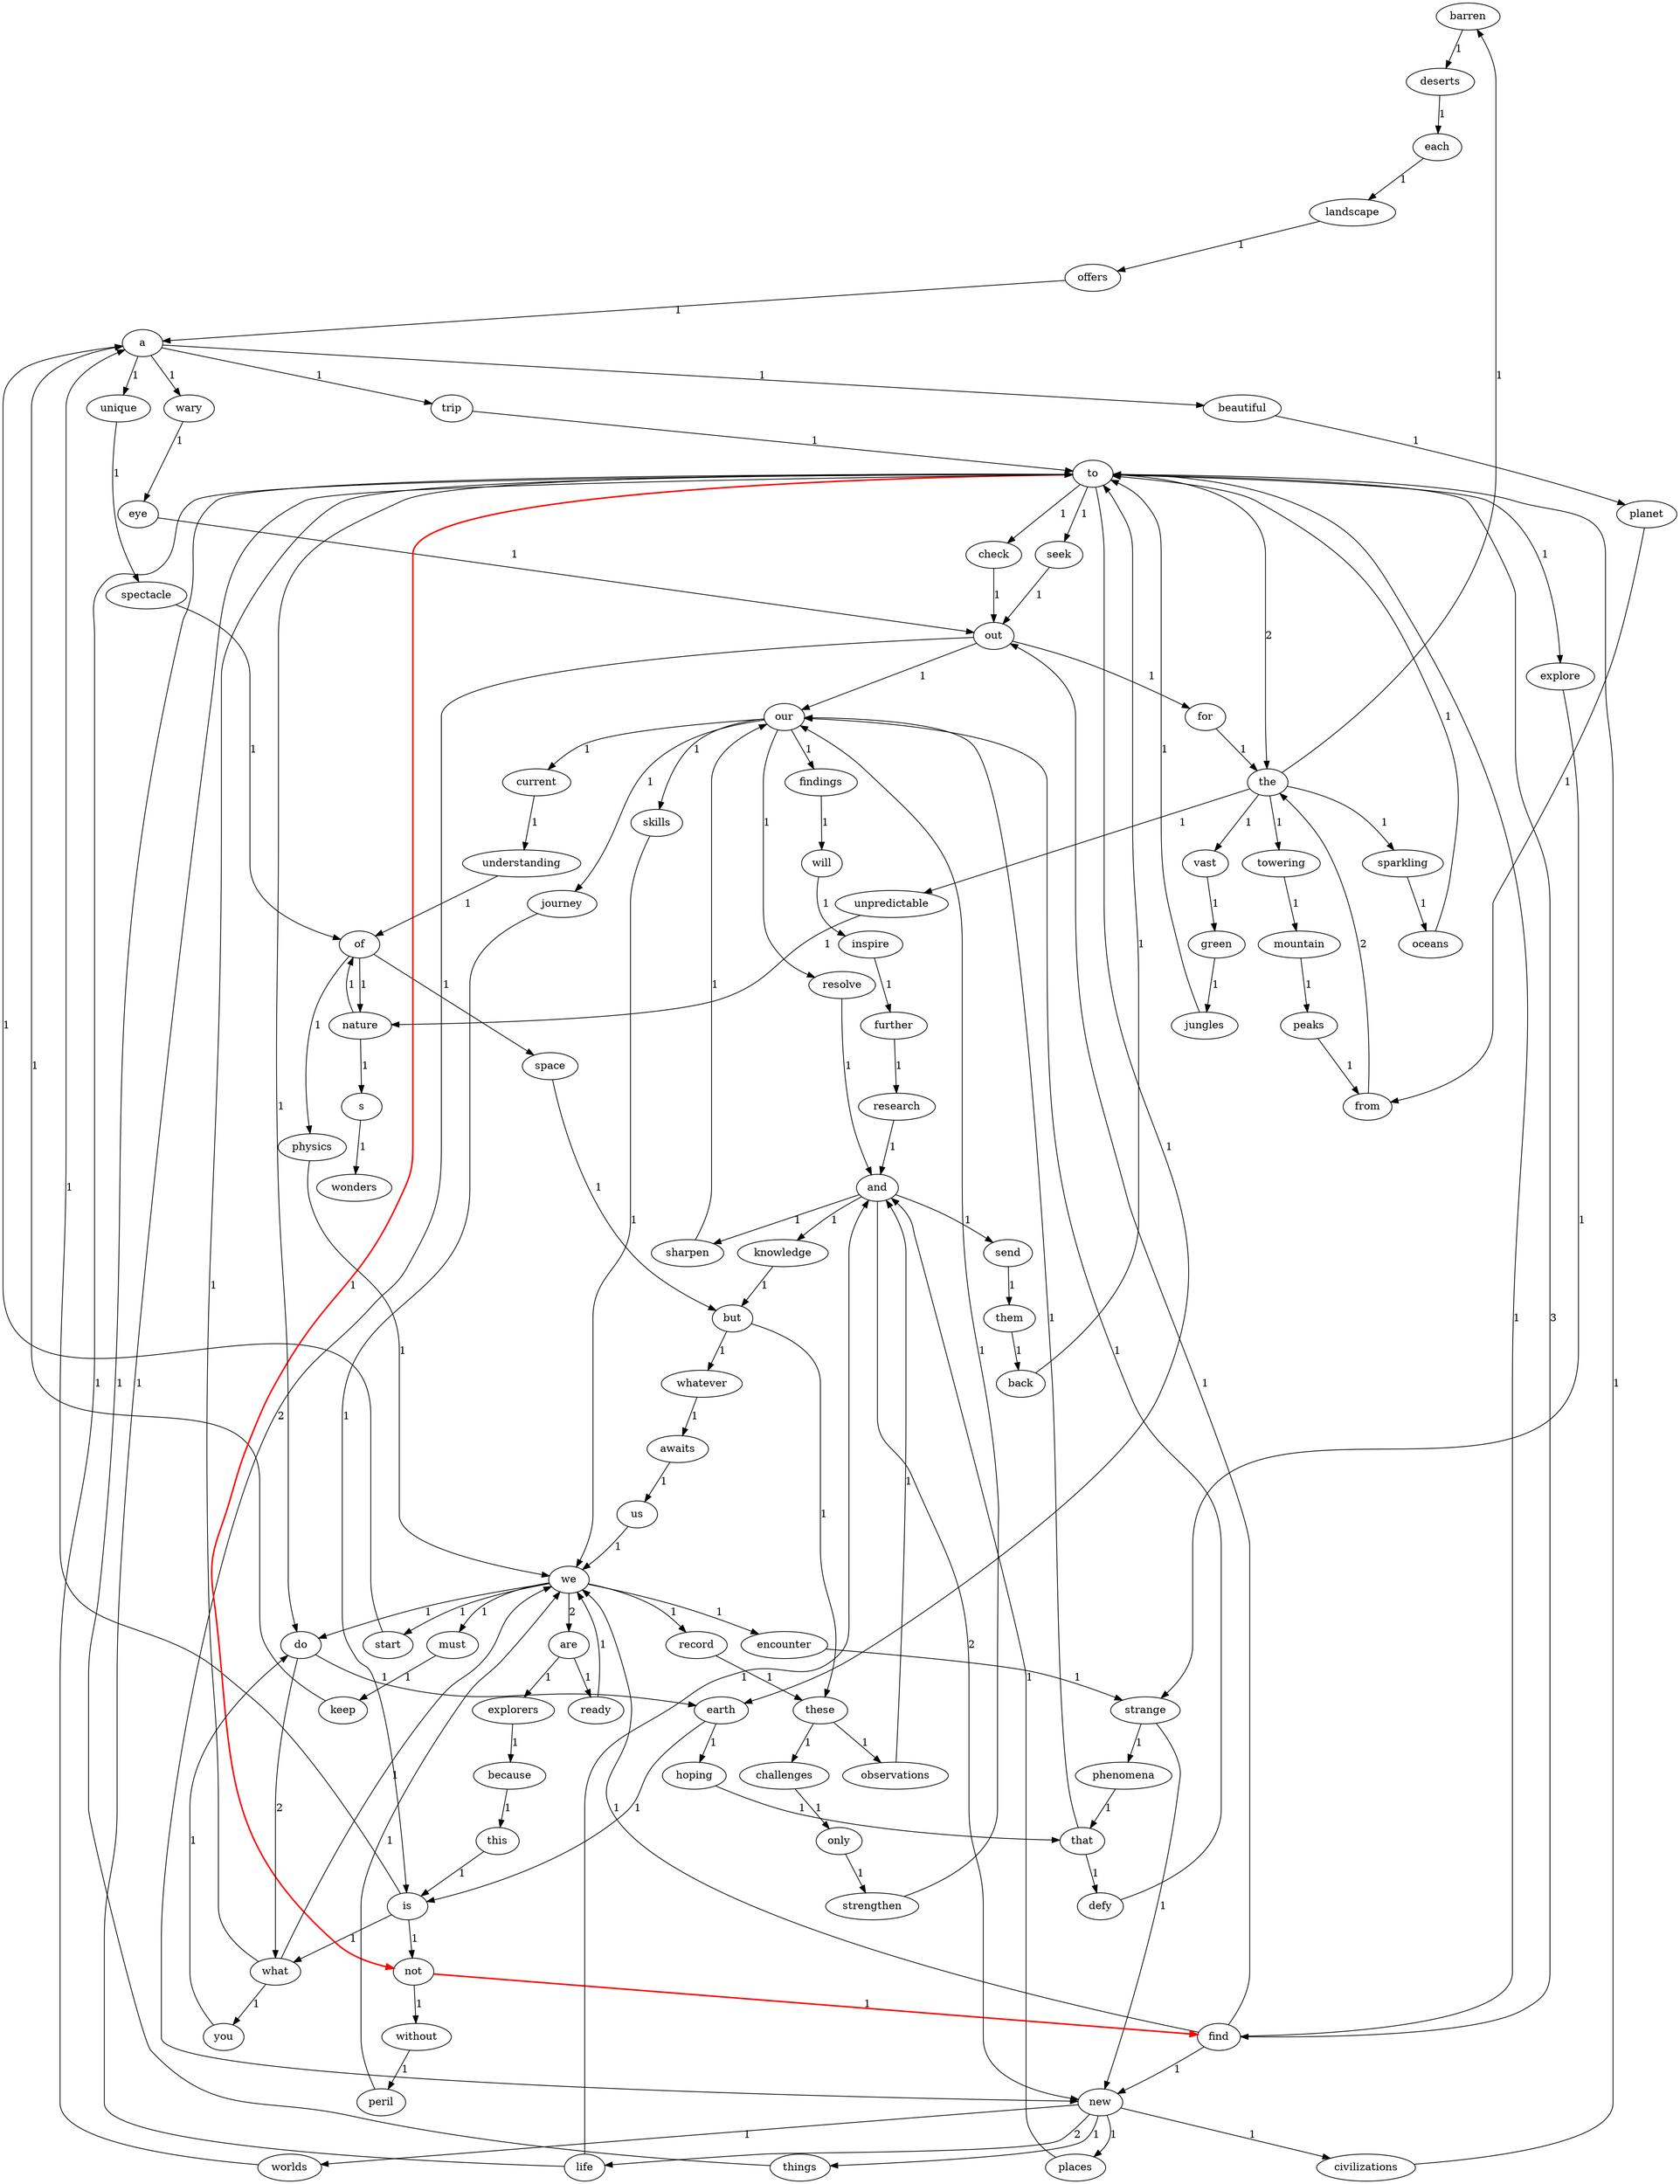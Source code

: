 digraph G {
	"barren" -> "deserts" [label="1"];
	"a" -> "trip" [label="1"];
	"a" -> "wary" [label="1"];
	"a" -> "beautiful" [label="1"];
	"a" -> "unique" [label="1"];
	"offers" -> "a" [label="1"];
	"nature" -> "of" [label="1"];
	"nature" -> "s" [label="1"];
	"check" -> "out" [label="1"];
	"wary" -> "eye" [label="1"];
	"planet" -> "from" [label="1"];
	"encounter" -> "strange" [label="1"];
	"this" -> "is" [label="1"];
	"start" -> "a" [label="1"];
	"them" -> "back" [label="1"];
	"each" -> "landscape" [label="1"];
	"the" -> "unpredictable" [label="1"];
	"the" -> "vast" [label="1"];
	"the" -> "towering" [label="1"];
	"the" -> "sparkling" [label="1"];
	"the" -> "barren" [label="1"];
	"s" -> "wonders" [label="1"];
	"send" -> "them" [label="1"];
	"unique" -> "spectacle" [label="1"];
	"keep" -> "a" [label="1"];
	"to" -> "explore" [label="1"];
	"to" -> "seek" [label="1"];
	"to" -> "find" [label="3"];
	"to" -> "not" [label="1", color="red", penwidth=2];
	"to" -> "check" [label="1"];
	"to" -> "earth" [label="1"];
	"to" -> "do" [label="1"];
	"to" -> "the" [label="2"];
	"must" -> "keep" [label="1"];
	"further" -> "research" [label="1"];
	"phenomena" -> "that" [label="1"];
	"defy" -> "our" [label="1"];
	"landscape" -> "offers" [label="1"];
	"but" -> "these" [label="1"];
	"but" -> "whatever" [label="1"];
	"without" -> "peril" [label="1"];
	"seek" -> "out" [label="1"];
	"worlds" -> "to" [label="1"];
	"findings" -> "will" [label="1"];
	"back" -> "to" [label="1"];
	"life" -> "and" [label="1"];
	"life" -> "to" [label="1"];
	"do" -> "what" [label="2"];
	"do" -> "earth" [label="1"];
	"space" -> "but" [label="1"];
	"research" -> "and" [label="1"];
	"beautiful" -> "planet" [label="1"];
	"these" -> "challenges" [label="1"];
	"these" -> "observations" [label="1"];
	"mountain" -> "peaks" [label="1"];
	"current" -> "understanding" [label="1"];
	"skills" -> "we" [label="1"];
	"record" -> "these" [label="1"];
	"ready" -> "we" [label="1"];
	"because" -> "this" [label="1"];
	"things" -> "to" [label="1"];
	"challenges" -> "only" [label="1"];
	"journey" -> "is" [label="1"];
	"awaits" -> "us" [label="1"];
	"us" -> "we" [label="1"];
	"new" -> "worlds" [label="1"];
	"new" -> "life" [label="2"];
	"new" -> "civilizations" [label="1"];
	"new" -> "places" [label="1"];
	"new" -> "things" [label="1"];
	"you" -> "do" [label="1"];
	"civilizations" -> "to" [label="1"];
	"green" -> "jungles" [label="1"];
	"sharpen" -> "our" [label="1"];
	"unpredictable" -> "nature" [label="1"];
	"spectacle" -> "of" [label="1"];
	"explore" -> "strange" [label="1"];
	"will" -> "inspire" [label="1"];
	"peril" -> "we" [label="1"];
	"is" -> "not" [label="1"];
	"is" -> "what" [label="1"];
	"is" -> "a" [label="1"];
	"strange" -> "new" [label="1"];
	"strange" -> "phenomena" [label="1"];
	"peaks" -> "from" [label="1"];
	"whatever" -> "awaits" [label="1"];
	"jungles" -> "to" [label="1"];
	"explorers" -> "because" [label="1"];
	"hoping" -> "that" [label="1"];
	"deserts" -> "each" [label="1"];
	"eye" -> "out" [label="1"];
	"what" -> "we" [label="1"];
	"what" -> "you" [label="1"];
	"what" -> "to" [label="1"];
	"earth" -> "hoping" [label="1"];
	"earth" -> "is" [label="1"];
	"inspire" -> "further" [label="1"];
	"places" -> "and" [label="1"];
	"oceans" -> "to" [label="1"];
	"vast" -> "green" [label="1"];
	"resolve" -> "and" [label="1"];
	"towering" -> "mountain" [label="1"];
	"for" -> "the" [label="1"];
	"our" -> "journey" [label="1"];
	"our" -> "resolve" [label="1"];
	"our" -> "skills" [label="1"];
	"our" -> "current" [label="1"];
	"our" -> "findings" [label="1"];
	"out" -> "new" [label="2"];
	"out" -> "our" [label="1"];
	"out" -> "for" [label="1"];
	"we" -> "start" [label="1"];
	"we" -> "must" [label="1"];
	"we" -> "encounter" [label="1"];
	"we" -> "record" [label="1"];
	"we" -> "are" [label="2"];
	"we" -> "do" [label="1"];
	"sparkling" -> "oceans" [label="1"];
	"that" -> "defy" [label="1"];
	"that" -> "our" [label="1"];
	"are" -> "ready" [label="1"];
	"are" -> "explorers" [label="1"];
	"trip" -> "to" [label="1"];
	"not" -> "find" [label="1", color="red", penwidth=2];
	"not" -> "without" [label="1"];
	"observations" -> "and" [label="1"];
	"physics" -> "we" [label="1"];
	"of" -> "space" [label="1"];
	"of" -> "physics" [label="1"];
	"of" -> "nature" [label="1"];
	"find" -> "out" [label="1"];
	"find" -> "we" [label="1"];
	"find" -> "new" [label="1"];
	"find" -> "to" [label="1"];
	"and" -> "new" [label="2"];
	"and" -> "sharpen" [label="1"];
	"and" -> "send" [label="1"];
	"and" -> "knowledge" [label="1"];
	"from" -> "the" [label="2"];
	"strengthen" -> "our" [label="1"];
	"knowledge" -> "but" [label="1"];
	"understanding" -> "of" [label="1"];
	"only" -> "strengthen" [label="1"];
}